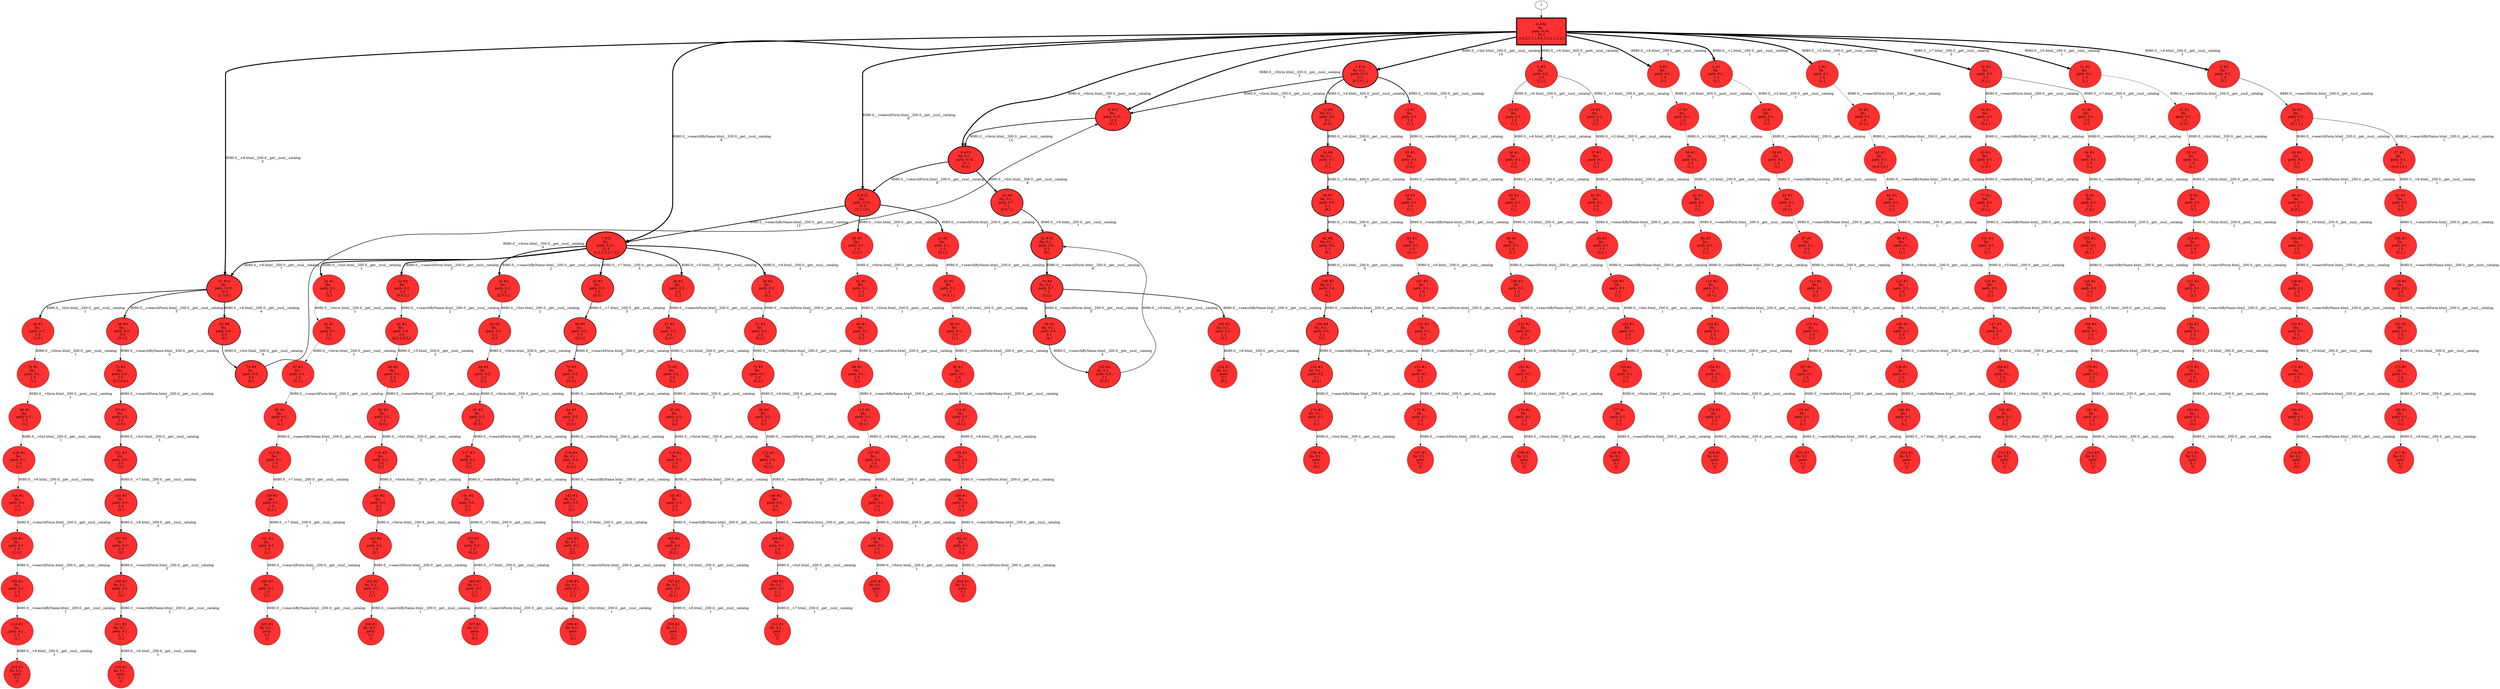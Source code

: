 // produced with flexfringe // 
digraph DFA {
	0 [label="root" shape=box];
		I -> 0;
	0 [ label="0 #50
fin: 
 path: 0:50 , 
50 0
[14,2,1,1,1,9,8,3,3,2,1,3,2,]" , style=filled, fillcolor="firebrick1", width=1.59571, height=1.59571, penwidth=3.93183];
		0 -> 1 [label="8080.0__>list.html__200.0__get__zuul__catalog
14 " , penwidth=3.93183 ];
		0 -> 2 [label="8080.0__>6.html__405.0__post__zuul__catalog
2 " , penwidth=3.93183 ];
		0 -> 3 [label="8080.0__>6.html__200.0__get__zuul__catalog
1 " , penwidth=3.93183 ];
		0 -> 4 [label="8080.0__>1.html__200.0__get__zuul__catalog
1 " , penwidth=3.93183 ];
		0 -> 5 [label="8080.0__>2.html__200.0__get__zuul__catalog
1 " , penwidth=3.93183 ];
		0 -> 6 [label="8080.0__>searchForm.html__200.0__get__zuul__catalog
9 " , penwidth=3.93183 ];
		0 -> 7 [label="8080.0__>searchByName.html__200.0__get__zuul__catalog
8 " , penwidth=3.93183 ];
		0 -> 8 [label="8080.0__>form.html__200.0__get__zuul__catalog
3 " , penwidth=3.93183 ];
		0 -> 9 [label="8080.0__>form.html__200.0__post__zuul__catalog
3 " , penwidth=3.93183 ];
		0 -> 10 [label="8080.0__>7.html__200.0__get__zuul__catalog
2 " , penwidth=3.93183 ];
		0 -> 11 [label="8080.0__>5.html__200.0__get__zuul__catalog
1 " , penwidth=3.93183 ];
		0 -> 27 [label="8080.0__>8.html__200.0__get__zuul__catalog
3 " , penwidth=3.93183 ];
		0 -> 12 [label="8080.0__>9.html__200.0__get__zuul__catalog
2 " , penwidth=3.93183 ];
	1 [ label="1 #14
fin: 0:1 , 
 path: 0:13 , 
13 1
[9,3,0,1,]" , style=filled, fillcolor="firebrick1", width=1.31051, height=1.31051, penwidth=2.70805];
		1 -> 13 [label="8080.0__>6.html__405.0__post__zuul__catalog
9 " , penwidth=2.70805 ];
		1 -> 8 [label="8080.0__>form.html__200.0__get__zuul__catalog
3 " , penwidth=2.70805 ];
		1 -> 14 [label="8080.0__>9.html__200.0__get__zuul__catalog
1 " , penwidth=2.70805 ];
	2 [ label="2 #2
fin: 
 path: 0:2 , 
2 0
[1,1,]" , style=filled, fillcolor="firebrick1", width=0.741276, height=0.741276, penwidth=1.09861];
		2 -> 15 [label="8080.0__>6.html__200.0__get__zuul__catalog
1 " , penwidth=1.09861 ];
		2 -> 16 [label="8080.0__>1.html__200.0__get__zuul__catalog
1 " , penwidth=1.09861 ];
	3 [ label="3 #1
fin: 
 path: 0:1 , 
1 0
[1,]" , style=filled, fillcolor="firebrick1", width=0.526589, height=0.526589, penwidth=0.693147];
		3 -> 17 [label="8080.0__>6.html__405.0__post__zuul__catalog
1 " , penwidth=0.693147 ];
	4 [ label="4 #1
fin: 
 path: 0:1 , 
1 0
[1,]" , style=filled, fillcolor="firebrick1", width=0.526589, height=0.526589, penwidth=0.693147];
		4 -> 18 [label="8080.0__>2.html__200.0__get__zuul__catalog
1 " , penwidth=0.693147 ];
	5 [ label="5 #1
fin: 
 path: 0:1 , 
1 0
[1,]" , style=filled, fillcolor="firebrick1", width=0.526589, height=0.526589, penwidth=0.693147];
		5 -> 19 [label="8080.0__>searchForm.html__200.0__get__zuul__catalog
1 " , penwidth=0.693147 ];
	6 [ label="6 #15
fin: 
 path: 0:15 , 
15 0
[1,1,13,]" , style=filled, fillcolor="firebrick1", width=1.32776, height=1.32776, penwidth=2.77259];
		6 -> 20 [label="8080.0__>list.html__200.0__get__zuul__catalog
1 " , penwidth=2.77259 ];
		6 -> 21 [label="8080.0__>searchForm.html__200.0__get__zuul__catalog
1 " , penwidth=2.77259 ];
		6 -> 7 [label="8080.0__>searchByName.html__200.0__get__zuul__catalog
13 " , penwidth=2.77259 ];
	7 [ label="7 #21
fin: 
 path: 0:21 , 
21 0
[1,2,2,5,2,7,2,]" , style=filled, fillcolor="firebrick1", width=1.4088, height=1.4088, penwidth=3.09104];
		7 -> 22 [label="8080.0__>list.html__200.0__get__zuul__catalog
1 " , penwidth=3.09104 ];
		7 -> 23 [label="8080.0__>searchForm.html__200.0__get__zuul__catalog
2 " , penwidth=3.09104 ];
		7 -> 24 [label="8080.0__>searchByName.html__200.0__get__zuul__catalog
2 " , penwidth=3.09104 ];
		7 -> 25 [label="8080.0__>7.html__200.0__get__zuul__catalog
5 " , penwidth=3.09104 ];
		7 -> 26 [label="8080.0__>5.html__200.0__get__zuul__catalog
2 " , penwidth=3.09104 ];
		7 -> 27 [label="8080.0__>8.html__200.0__get__zuul__catalog
7 " , penwidth=3.09104 ];
		7 -> 28 [label="8080.0__>9.html__200.0__get__zuul__catalog
2 " , penwidth=3.09104 ];
	8 [ label="8 #12
fin: 
 path: 0:12 , 
12 0
[12,]" , style=filled, fillcolor="firebrick1", width=1.27115, height=1.27115, penwidth=2.56495];
		8 -> 9 [label="8080.0__>form.html__200.0__post__zuul__catalog
12 " , penwidth=2.56495 ];
	9 [ label="9 #15
fin: 0:1 , 
 path: 0:14 , 
14 1
[8,6,]" , style=filled, fillcolor="firebrick1", width=1.32776, height=1.32776, penwidth=2.77259];
		9 -> 29 [label="8080.0__>list.html__200.0__get__zuul__catalog
8 " , penwidth=2.77259 ];
		9 -> 6 [label="8080.0__>searchForm.html__200.0__get__zuul__catalog
6 " , penwidth=2.77259 ];
	10 [ label="10 #2
fin: 
 path: 0:2 , 
2 0
[1,1,]" , style=filled, fillcolor="firebrick1", width=0.741276, height=0.741276, penwidth=1.09861];
		10 -> 30 [label="8080.0__>searchForm.html__200.0__get__zuul__catalog
1 " , penwidth=1.09861 ];
		10 -> 31 [label="8080.0__>7.html__200.0__get__zuul__catalog
1 " , penwidth=1.09861 ];
	11 [ label="11 #1
fin: 
 path: 0:1 , 
1 0
[1,]" , style=filled, fillcolor="firebrick1", width=0.526589, height=0.526589, penwidth=0.693147];
		11 -> 32 [label="8080.0__>searchForm.html__200.0__get__zuul__catalog
1 " , penwidth=0.693147 ];
	12 [ label="12 #2
fin: 
 path: 0:2 , 
2 0
[2,]" , style=filled, fillcolor="firebrick1", width=0.741276, height=0.741276, penwidth=1.09861];
		12 -> 33 [label="8080.0__>searchForm.html__200.0__get__zuul__catalog
2 " , penwidth=1.09861 ];
	13 [ label="13 #9
fin: 0:1 , 
 path: 0:8 , 
8 1
[8,0,]" , style=filled, fillcolor="firebrick1", width=1.19471, height=1.19471, penwidth=2.30259];
		13 -> 34 [label="8080.0__>6.html__200.0__get__zuul__catalog
8 " , penwidth=2.30259 ];
	14 [ label="14 #1
fin: 
 path: 0:1 , 
1 0
[1,]" , style=filled, fillcolor="firebrick1", width=0.526589, height=0.526589, penwidth=0.693147];
		14 -> 35 [label="8080.0__>searchForm.html__200.0__get__zuul__catalog
1 " , penwidth=0.693147 ];
	15 [ label="15 #1
fin: 
 path: 0:1 , 
1 0
[1,]" , style=filled, fillcolor="firebrick1", width=0.526589, height=0.526589, penwidth=0.693147];
		15 -> 36 [label="8080.0__>6.html__405.0__post__zuul__catalog
1 " , penwidth=0.693147 ];
	16 [ label="16 #1
fin: 
 path: 0:1 , 
1 0
[1,]" , style=filled, fillcolor="firebrick1", width=0.526589, height=0.526589, penwidth=0.693147];
		16 -> 37 [label="8080.0__>2.html__200.0__get__zuul__catalog
1 " , penwidth=0.693147 ];
	17 [ label="17 #1
fin: 
 path: 0:1 , 
1 0
[1,]" , style=filled, fillcolor="firebrick1", width=0.526589, height=0.526589, penwidth=0.693147];
		17 -> 38 [label="8080.0__>1.html__200.0__get__zuul__catalog
1 " , penwidth=0.693147 ];
	18 [ label="18 #1
fin: 
 path: 0:1 , 
1 0
[1,]" , style=filled, fillcolor="firebrick1", width=0.526589, height=0.526589, penwidth=0.693147];
		18 -> 39 [label="8080.0__>searchForm.html__200.0__get__zuul__catalog
1 " , penwidth=0.693147 ];
	19 [ label="19 #1
fin: 
 path: 0:1 , 
1 0
[0,1,]" , style=filled, fillcolor="firebrick1", width=0.526589, height=0.526589, penwidth=0.693147];
		19 -> 40 [label="8080.0__>searchByName.html__200.0__get__zuul__catalog
1 " , penwidth=0.693147 ];
	20 [ label="20 #1
fin: 
 path: 0:1 , 
1 0
[1,0,]" , style=filled, fillcolor="firebrick1", width=0.526589, height=0.526589, penwidth=0.693147];
		20 -> 41 [label="8080.0__>form.html__200.0__get__zuul__catalog
1 " , penwidth=0.693147 ];
	21 [ label="21 #1
fin: 
 path: 0:1 , 
1 0
[0,1,]" , style=filled, fillcolor="firebrick1", width=0.526589, height=0.526589, penwidth=0.693147];
		21 -> 42 [label="8080.0__>searchByName.html__200.0__get__zuul__catalog
1 " , penwidth=0.693147 ];
	22 [ label="22 #1
fin: 
 path: 0:1 , 
1 0
[1,]" , style=filled, fillcolor="firebrick1", width=0.526589, height=0.526589, penwidth=0.693147];
		22 -> 43 [label="8080.0__>form.html__200.0__get__zuul__catalog
1 " , penwidth=0.693147 ];
	23 [ label="23 #2
fin: 
 path: 0:2 , 
2 0
[0,0,2,]" , style=filled, fillcolor="firebrick1", width=0.741276, height=0.741276, penwidth=1.09861];
		23 -> 44 [label="8080.0__>searchByName.html__200.0__get__zuul__catalog
2 " , penwidth=1.09861 ];
	24 [ label="24 #2
fin: 
 path: 0:2 , 
2 0
[2,0,0,]" , style=filled, fillcolor="firebrick1", width=0.741276, height=0.741276, penwidth=1.09861];
		24 -> 45 [label="8080.0__>list.html__200.0__get__zuul__catalog
2 " , penwidth=1.09861 ];
	25 [ label="25 #5
fin: 
 path: 0:5 , 
5 0
[0,5,]" , style=filled, fillcolor="firebrick1", width=1.02667, height=1.02667, penwidth=1.79176];
		25 -> 46 [label="8080.0__>7.html__200.0__get__zuul__catalog
5 " , penwidth=1.79176 ];
	26 [ label="26 #2
fin: 
 path: 0:2 , 
2 0
[2,]" , style=filled, fillcolor="firebrick1", width=0.741276, height=0.741276, penwidth=1.09861];
		26 -> 47 [label="8080.0__>searchForm.html__200.0__get__zuul__catalog
2 " , penwidth=1.09861 ];
	27 [ label="27 #10
fin: 
 path: 0:10 , 
10 0
[1,3,6,]" , style=filled, fillcolor="firebrick1", width=1.22316, height=1.22316, penwidth=2.3979];
		27 -> 48 [label="8080.0__>list.html__200.0__get__zuul__catalog
1 " , penwidth=2.3979 ];
		27 -> 49 [label="8080.0__>searchForm.html__200.0__get__zuul__catalog
3 " , penwidth=2.3979 ];
		27 -> 50 [label="8080.0__>8.html__200.0__get__zuul__catalog
6 " , penwidth=2.3979 ];
	28 [ label="28 #2
fin: 
 path: 0:2 , 
2 0
[2,]" , style=filled, fillcolor="firebrick1", width=0.741276, height=0.741276, penwidth=1.09861];
		28 -> 51 [label="8080.0__>searchForm.html__200.0__get__zuul__catalog
2 " , penwidth=1.09861 ];
	29 [ label="29 #8
fin: 0:1 , 
 path: 0:7 , 
7 1
[0,0,7,]" , style=filled, fillcolor="firebrick1", width=1.16228, height=1.16228, penwidth=2.19722];
		29 -> 52 [label="8080.0__>9.html__200.0__get__zuul__catalog
7 " , penwidth=2.19722 ];
	30 [ label="30 #1
fin: 
 path: 0:1 , 
1 0
[0,1,]" , style=filled, fillcolor="firebrick1", width=0.526589, height=0.526589, penwidth=0.693147];
		30 -> 53 [label="8080.0__>searchByName.html__200.0__get__zuul__catalog
1 " , penwidth=0.693147 ];
	31 [ label="31 #1
fin: 
 path: 0:1 , 
1 0
[1,]" , style=filled, fillcolor="firebrick1", width=0.526589, height=0.526589, penwidth=0.693147];
		31 -> 54 [label="8080.0__>searchForm.html__200.0__get__zuul__catalog
1 " , penwidth=0.693147 ];
	32 [ label="32 #1
fin: 
 path: 0:1 , 
1 0
[1,0,]" , style=filled, fillcolor="firebrick1", width=0.526589, height=0.526589, penwidth=0.693147];
		32 -> 55 [label="8080.0__>list.html__200.0__get__zuul__catalog
1 " , penwidth=0.693147 ];
	48 [ label="48 #1
fin: 
 path: 0:1 , 
1 0
[1,0,]" , style=filled, fillcolor="firebrick1", width=0.526589, height=0.526589, penwidth=0.693147];
		48 -> 72 [label="8080.0__>form.html__200.0__get__zuul__catalog
1 " , penwidth=0.693147 ];
	33 [ label="33 #2
fin: 
 path: 0:2 , 
2 0
[0,1,1,]" , style=filled, fillcolor="firebrick1", width=0.741276, height=0.741276, penwidth=1.09861];
		33 -> 56 [label="8080.0__>searchForm.html__200.0__get__zuul__catalog
1 " , penwidth=1.09861 ];
		33 -> 57 [label="8080.0__>searchByName.html__200.0__get__zuul__catalog
1 " , penwidth=1.09861 ];
	34 [ label="34 #8
fin: 0:1 , 
 path: 0:7 , 
7 1
[7,]" , style=filled, fillcolor="firebrick1", width=1.16228, height=1.16228, penwidth=2.19722];
		34 -> 58 [label="8080.0__>6.html__405.0__post__zuul__catalog
7 " , penwidth=2.19722 ];
	35 [ label="35 #1
fin: 
 path: 0:1 , 
1 0
[1,0,]" , style=filled, fillcolor="firebrick1", width=0.526589, height=0.526589, penwidth=0.693147];
		35 -> 59 [label="8080.0__>searchForm.html__200.0__get__zuul__catalog
1 " , penwidth=0.693147 ];
	36 [ label="36 #1
fin: 
 path: 0:1 , 
1 0
[1,]" , style=filled, fillcolor="firebrick1", width=0.526589, height=0.526589, penwidth=0.693147];
		36 -> 60 [label="8080.0__>1.html__200.0__get__zuul__catalog
1 " , penwidth=0.693147 ];
	37 [ label="37 #1
fin: 
 path: 0:1 , 
1 0
[1,]" , style=filled, fillcolor="firebrick1", width=0.526589, height=0.526589, penwidth=0.693147];
		37 -> 61 [label="8080.0__>searchForm.html__200.0__get__zuul__catalog
1 " , penwidth=0.693147 ];
	38 [ label="38 #1
fin: 
 path: 0:1 , 
1 0
[1,]" , style=filled, fillcolor="firebrick1", width=0.526589, height=0.526589, penwidth=0.693147];
		38 -> 62 [label="8080.0__>2.html__200.0__get__zuul__catalog
1 " , penwidth=0.693147 ];
	39 [ label="39 #1
fin: 
 path: 0:1 , 
1 0
[1,]" , style=filled, fillcolor="firebrick1", width=0.526589, height=0.526589, penwidth=0.693147];
		39 -> 63 [label="8080.0__>searchByName.html__200.0__get__zuul__catalog
1 " , penwidth=0.693147 ];
	40 [ label="40 #1
fin: 
 path: 0:1 , 
1 0
[0,0,1,0,]" , style=filled, fillcolor="firebrick1", width=0.526589, height=0.526589, penwidth=0.693147];
		40 -> 64 [label="8080.0__>searchByName.html__200.0__get__zuul__catalog
1 " , penwidth=0.693147 ];
	41 [ label="41 #1
fin: 
 path: 0:1 , 
1 0
[1,]" , style=filled, fillcolor="firebrick1", width=0.526589, height=0.526589, penwidth=0.693147];
		41 -> 65 [label="8080.0__>form.html__200.0__post__zuul__catalog
1 " , penwidth=0.693147 ];
	42 [ label="42 #1
fin: 
 path: 0:1 , 
1 0
[0,0,1,]" , style=filled, fillcolor="firebrick1", width=0.526589, height=0.526589, penwidth=0.693147];
		42 -> 66 [label="8080.0__>9.html__200.0__get__zuul__catalog
1 " , penwidth=0.693147 ];
	43 [ label="43 #1
fin: 
 path: 0:1 , 
1 0
[1,]" , style=filled, fillcolor="firebrick1", width=0.526589, height=0.526589, penwidth=0.693147];
		43 -> 67 [label="8080.0__>form.html__200.0__post__zuul__catalog
1 " , penwidth=0.693147 ];
	44 [ label="44 #2
fin: 
 path: 0:2 , 
2 0
[0,0,2,0,0,]" , style=filled, fillcolor="firebrick1", width=0.741276, height=0.741276, penwidth=1.09861];
		44 -> 68 [label="8080.0__>5.html__200.0__get__zuul__catalog
2 " , penwidth=1.09861 ];
	45 [ label="45 #2
fin: 
 path: 0:2 , 
2 0
[2,]" , style=filled, fillcolor="firebrick1", width=0.741276, height=0.741276, penwidth=1.09861];
		45 -> 69 [label="8080.0__>form.html__200.0__get__zuul__catalog
2 " , penwidth=1.09861 ];
	46 [ label="46 #5
fin: 
 path: 0:5 , 
5 0
[5,0,]" , style=filled, fillcolor="firebrick1", width=1.02667, height=1.02667, penwidth=1.79176];
		46 -> 70 [label="8080.0__>searchForm.html__200.0__get__zuul__catalog
5 " , penwidth=1.79176 ];
	47 [ label="47 #2
fin: 
 path: 0:2 , 
2 0
[2,0,]" , style=filled, fillcolor="firebrick1", width=0.741276, height=0.741276, penwidth=1.09861];
		47 -> 71 [label="8080.0__>list.html__200.0__get__zuul__catalog
2 " , penwidth=1.09861 ];
	49 [ label="49 #3
fin: 
 path: 0:3 , 
3 0
[0,3,]" , style=filled, fillcolor="firebrick1", width=0.869742, height=0.869742, penwidth=1.38629];
		49 -> 73 [label="8080.0__>searchByName.html__200.0__get__zuul__catalog
3 " , penwidth=1.38629 ];
	50 [ label="50 #6
fin: 
 path: 0:6 , 
6 0
[6,]" , style=filled, fillcolor="firebrick1", width=1.08042, height=1.08042, penwidth=1.94591];
		50 -> 74 [label="8080.0__>list.html__200.0__get__zuul__catalog
6 " , penwidth=1.94591 ];
	51 [ label="51 #2
fin: 
 path: 0:2 , 
2 0
[0,2,]" , style=filled, fillcolor="firebrick1", width=0.741276, height=0.741276, penwidth=1.09861];
		51 -> 75 [label="8080.0__>searchByName.html__200.0__get__zuul__catalog
2 " , penwidth=1.09861 ];
	52 [ label="52 #10
fin: 0:1 , 
 path: 0:9 , 
9 1
[9,]" , style=filled, fillcolor="firebrick1", width=1.22316, height=1.22316, penwidth=2.3979];
		52 -> 76 [label="8080.0__>searchForm.html__200.0__get__zuul__catalog
9 " , penwidth=2.3979 ];
	53 [ label="53 #1
fin: 
 path: 0:1 , 
1 0
[1,0,]" , style=filled, fillcolor="firebrick1", width=0.526589, height=0.526589, penwidth=0.693147];
		53 -> 77 [label="8080.0__>searchForm.html__200.0__get__zuul__catalog
1 " , penwidth=0.693147 ];
	54 [ label="54 #1
fin: 
 path: 0:1 , 
1 0
[1,]" , style=filled, fillcolor="firebrick1", width=0.526589, height=0.526589, penwidth=0.693147];
		54 -> 78 [label="8080.0__>searchByName.html__200.0__get__zuul__catalog
1 " , penwidth=0.693147 ];
	55 [ label="55 #1
fin: 
 path: 0:1 , 
1 0
[1,]" , style=filled, fillcolor="firebrick1", width=0.526589, height=0.526589, penwidth=0.693147];
		55 -> 79 [label="8080.0__>form.html__200.0__get__zuul__catalog
1 " , penwidth=0.693147 ];
	72 [ label="72 #1
fin: 
 path: 0:1 , 
1 0
[1,]" , style=filled, fillcolor="firebrick1", width=0.526589, height=0.526589, penwidth=0.693147];
		72 -> 96 [label="8080.0__>form.html__200.0__post__zuul__catalog
1 " , penwidth=0.693147 ];
	56 [ label="56 #1
fin: 
 path: 0:1 , 
1 0
[1,]" , style=filled, fillcolor="firebrick1", width=0.526589, height=0.526589, penwidth=0.693147];
		56 -> 80 [label="8080.0__>searchByName.html__200.0__get__zuul__catalog
1 " , penwidth=0.693147 ];
	57 [ label="57 #1
fin: 
 path: 0:1 , 
1 0
[0,0,1,0,]" , style=filled, fillcolor="firebrick1", width=0.526589, height=0.526589, penwidth=0.693147];
		57 -> 81 [label="8080.0__>8.html__200.0__get__zuul__catalog
1 " , penwidth=0.693147 ];
	58 [ label="58 #7
fin: 0:1 , 
 path: 0:6 , 
6 1
[6,]" , style=filled, fillcolor="firebrick1", width=1.12475, height=1.12475, penwidth=2.07944];
		58 -> 82 [label="8080.0__>1.html__200.0__get__zuul__catalog
6 " , penwidth=2.07944 ];
	59 [ label="59 #1
fin: 
 path: 0:1 , 
1 0
[1,]" , style=filled, fillcolor="firebrick1", width=0.526589, height=0.526589, penwidth=0.693147];
		59 -> 83 [label="8080.0__>searchByName.html__200.0__get__zuul__catalog
1 " , penwidth=0.693147 ];
	60 [ label="60 #1
fin: 
 path: 0:1 , 
1 0
[1,]" , style=filled, fillcolor="firebrick1", width=0.526589, height=0.526589, penwidth=0.693147];
		60 -> 84 [label="8080.0__>2.html__200.0__get__zuul__catalog
1 " , penwidth=0.693147 ];
	61 [ label="61 #1
fin: 
 path: 0:1 , 
1 0
[1,]" , style=filled, fillcolor="firebrick1", width=0.526589, height=0.526589, penwidth=0.693147];
		61 -> 85 [label="8080.0__>searchByName.html__200.0__get__zuul__catalog
1 " , penwidth=0.693147 ];
	62 [ label="62 #1
fin: 
 path: 0:1 , 
1 0
[1,]" , style=filled, fillcolor="firebrick1", width=0.526589, height=0.526589, penwidth=0.693147];
		62 -> 86 [label="8080.0__>searchForm.html__200.0__get__zuul__catalog
1 " , penwidth=0.693147 ];
	63 [ label="63 #1
fin: 
 path: 0:1 , 
1 0
[0,1,]" , style=filled, fillcolor="firebrick1", width=0.526589, height=0.526589, penwidth=0.693147];
		63 -> 87 [label="8080.0__>searchByName.html__200.0__get__zuul__catalog
1 " , penwidth=0.693147 ];
	64 [ label="64 #1
fin: 
 path: 0:1 , 
1 0
[1,]" , style=filled, fillcolor="firebrick1", width=0.526589, height=0.526589, penwidth=0.693147];
		64 -> 88 [label="8080.0__>list.html__200.0__get__zuul__catalog
1 " , penwidth=0.693147 ];
	65 [ label="65 #1
fin: 
 path: 0:1 , 
1 0
[1,]" , style=filled, fillcolor="firebrick1", width=0.526589, height=0.526589, penwidth=0.693147];
		65 -> 89 [label="8080.0__>searchForm.html__200.0__get__zuul__catalog
1 " , penwidth=0.693147 ];
	66 [ label="66 #1
fin: 
 path: 0:1 , 
1 0
[1,]" , style=filled, fillcolor="firebrick1", width=0.526589, height=0.526589, penwidth=0.693147];
		66 -> 90 [label="8080.0__>searchForm.html__200.0__get__zuul__catalog
1 " , penwidth=0.693147 ];
	67 [ label="67 #1
fin: 
 path: 0:1 , 
1 0
[0,1,]" , style=filled, fillcolor="firebrick1", width=0.526589, height=0.526589, penwidth=0.693147];
		67 -> 91 [label="8080.0__>searchForm.html__200.0__get__zuul__catalog
1 " , penwidth=0.693147 ];
	68 [ label="68 #2
fin: 
 path: 0:2 , 
2 0
[2,]" , style=filled, fillcolor="firebrick1", width=0.741276, height=0.741276, penwidth=1.09861];
		68 -> 92 [label="8080.0__>searchForm.html__200.0__get__zuul__catalog
2 " , penwidth=1.09861 ];
	69 [ label="69 #2
fin: 
 path: 0:2 , 
2 0
[2,]" , style=filled, fillcolor="firebrick1", width=0.741276, height=0.741276, penwidth=1.09861];
		69 -> 93 [label="8080.0__>form.html__200.0__post__zuul__catalog
2 " , penwidth=1.09861 ];
	70 [ label="70 #5
fin: 
 path: 0:5 , 
5 0
[0,5,]" , style=filled, fillcolor="firebrick1", width=1.02667, height=1.02667, penwidth=1.79176];
		70 -> 94 [label="8080.0__>searchByName.html__200.0__get__zuul__catalog
5 " , penwidth=1.79176 ];
	71 [ label="71 #2
fin: 
 path: 0:2 , 
2 0
[2,]" , style=filled, fillcolor="firebrick1", width=0.741276, height=0.741276, penwidth=1.09861];
		71 -> 95 [label="8080.0__>form.html__200.0__get__zuul__catalog
2 " , penwidth=1.09861 ];
	73 [ label="73 #3
fin: 
 path: 0:3 , 
3 0
[0,3,0,0,]" , style=filled, fillcolor="firebrick1", width=0.869742, height=0.869742, penwidth=1.38629];
		73 -> 97 [label="8080.0__>searchForm.html__200.0__get__zuul__catalog
3 " , penwidth=1.38629 ];
	74 [ label="74 #6
fin: 
 path: 0:6 , 
6 0
[6,]" , style=filled, fillcolor="firebrick1", width=1.08042, height=1.08042, penwidth=1.94591];
		74 -> 8 [label="8080.0__>form.html__200.0__get__zuul__catalog
6 " , penwidth=1.94591 ];
	75 [ label="75 #2
fin: 
 path: 0:2 , 
2 0
[0,2,]" , style=filled, fillcolor="firebrick1", width=0.741276, height=0.741276, penwidth=1.09861];
		75 -> 98 [label="8080.0__>8.html__200.0__get__zuul__catalog
2 " , penwidth=1.09861 ];
	76 [ label="76 #9
fin: 0:2 , 
 path: 0:7 , 
7 2
[5,2,]" , style=filled, fillcolor="firebrick1", width=1.19471, height=1.19471, penwidth=2.30259];
		76 -> 99 [label="8080.0__>searchForm.html__200.0__get__zuul__catalog
5 " , penwidth=2.30259 ];
		76 -> 100 [label="8080.0__>searchByName.html__200.0__get__zuul__catalog
2 " , penwidth=2.30259 ];
	77 [ label="77 #1
fin: 
 path: 0:1 , 
1 0
[0,1,]" , style=filled, fillcolor="firebrick1", width=0.526589, height=0.526589, penwidth=0.693147];
		77 -> 101 [label="8080.0__>searchByName.html__200.0__get__zuul__catalog
1 " , penwidth=0.693147 ];
	78 [ label="78 #1
fin: 
 path: 0:1 , 
1 0
[1,0,]" , style=filled, fillcolor="firebrick1", width=0.526589, height=0.526589, penwidth=0.693147];
		78 -> 102 [label="8080.0__>searchForm.html__200.0__get__zuul__catalog
1 " , penwidth=0.693147 ];
	79 [ label="79 #1
fin: 
 path: 0:1 , 
1 0
[1,]" , style=filled, fillcolor="firebrick1", width=0.526589, height=0.526589, penwidth=0.693147];
		79 -> 103 [label="8080.0__>form.html__200.0__post__zuul__catalog
1 " , penwidth=0.693147 ];
	96 [ label="96 #1
fin: 
 path: 0:1 , 
1 0
[1,]" , style=filled, fillcolor="firebrick1", width=0.526589, height=0.526589, penwidth=0.693147];
		96 -> 120 [label="8080.0__>list.html__200.0__get__zuul__catalog
1 " , penwidth=0.693147 ];
	80 [ label="80 #1
fin: 
 path: 0:1 , 
1 0
[0,0,1,]" , style=filled, fillcolor="firebrick1", width=0.526589, height=0.526589, penwidth=0.693147];
		80 -> 104 [label="8080.0__>9.html__200.0__get__zuul__catalog
1 " , penwidth=0.693147 ];
	81 [ label="81 #1
fin: 
 path: 0:1 , 
1 0
[1,]" , style=filled, fillcolor="firebrick1", width=0.526589, height=0.526589, penwidth=0.693147];
		81 -> 105 [label="8080.0__>searchForm.html__200.0__get__zuul__catalog
1 " , penwidth=0.693147 ];
	82 [ label="82 #6
fin: 0:1 , 
 path: 0:5 , 
5 1
[5,]" , style=filled, fillcolor="firebrick1", width=1.08042, height=1.08042, penwidth=1.94591];
		82 -> 106 [label="8080.0__>2.html__200.0__get__zuul__catalog
5 " , penwidth=1.94591 ];
	83 [ label="83 #1
fin: 
 path: 0:1 , 
1 0
[0,1,]" , style=filled, fillcolor="firebrick1", width=0.526589, height=0.526589, penwidth=0.693147];
		83 -> 107 [label="8080.0__>9.html__200.0__get__zuul__catalog
1 " , penwidth=0.693147 ];
	84 [ label="84 #1
fin: 
 path: 0:1 , 
1 0
[1,]" , style=filled, fillcolor="firebrick1", width=0.526589, height=0.526589, penwidth=0.693147];
		84 -> 108 [label="8080.0__>searchForm.html__200.0__get__zuul__catalog
1 " , penwidth=0.693147 ];
	85 [ label="85 #1
fin: 
 path: 0:1 , 
1 0
[0,1,]" , style=filled, fillcolor="firebrick1", width=0.526589, height=0.526589, penwidth=0.693147];
		85 -> 109 [label="8080.0__>searchByName.html__200.0__get__zuul__catalog
1 " , penwidth=0.693147 ];
	86 [ label="86 #1
fin: 
 path: 0:1 , 
1 0
[1,]" , style=filled, fillcolor="firebrick1", width=0.526589, height=0.526589, penwidth=0.693147];
		86 -> 110 [label="8080.0__>searchByName.html__200.0__get__zuul__catalog
1 " , penwidth=0.693147 ];
	87 [ label="87 #1
fin: 
 path: 0:1 , 
1 0
[1,]" , style=filled, fillcolor="firebrick1", width=0.526589, height=0.526589, penwidth=0.693147];
		87 -> 111 [label="8080.0__>list.html__200.0__get__zuul__catalog
1 " , penwidth=0.693147 ];
	88 [ label="88 #1
fin: 
 path: 0:1 , 
1 0
[1,]" , style=filled, fillcolor="firebrick1", width=0.526589, height=0.526589, penwidth=0.693147];
		88 -> 112 [label="8080.0__>form.html__200.0__get__zuul__catalog
1 " , penwidth=0.693147 ];
	89 [ label="89 #1
fin: 
 path: 0:1 , 
1 0
[1,]" , style=filled, fillcolor="firebrick1", width=0.526589, height=0.526589, penwidth=0.693147];
		89 -> 113 [label="8080.0__>searchByName.html__200.0__get__zuul__catalog
1 " , penwidth=0.693147 ];
	90 [ label="90 #1
fin: 
 path: 0:1 , 
1 0
[1,]" , style=filled, fillcolor="firebrick1", width=0.526589, height=0.526589, penwidth=0.693147];
		90 -> 114 [label="8080.0__>searchByName.html__200.0__get__zuul__catalog
1 " , penwidth=0.693147 ];
	91 [ label="91 #1
fin: 
 path: 0:1 , 
1 0
[1,]" , style=filled, fillcolor="firebrick1", width=0.526589, height=0.526589, penwidth=0.693147];
		91 -> 115 [label="8080.0__>searchByName.html__200.0__get__zuul__catalog
1 " , penwidth=0.693147 ];
	92 [ label="92 #2
fin: 
 path: 0:2 , 
2 0
[2,0,]" , style=filled, fillcolor="firebrick1", width=0.741276, height=0.741276, penwidth=1.09861];
		92 -> 116 [label="8080.0__>list.html__200.0__get__zuul__catalog
2 " , penwidth=1.09861 ];
	93 [ label="93 #2
fin: 
 path: 0:2 , 
2 0
[0,2,]" , style=filled, fillcolor="firebrick1", width=0.741276, height=0.741276, penwidth=1.09861];
		93 -> 117 [label="8080.0__>searchForm.html__200.0__get__zuul__catalog
2 " , penwidth=1.09861 ];
	94 [ label="94 #5
fin: 
 path: 0:5 , 
5 0
[5,0,]" , style=filled, fillcolor="firebrick1", width=1.02667, height=1.02667, penwidth=1.79176];
		94 -> 118 [label="8080.0__>searchForm.html__200.0__get__zuul__catalog
5 " , penwidth=1.79176 ];
	95 [ label="95 #2
fin: 
 path: 0:2 , 
2 0
[2,]" , style=filled, fillcolor="firebrick1", width=0.741276, height=0.741276, penwidth=1.09861];
		95 -> 119 [label="8080.0__>form.html__200.0__post__zuul__catalog
2 " , penwidth=1.09861 ];
	97 [ label="97 #3
fin: 
 path: 0:3 , 
3 0
[3,0,]" , style=filled, fillcolor="firebrick1", width=0.869742, height=0.869742, penwidth=1.38629];
		97 -> 121 [label="8080.0__>list.html__200.0__get__zuul__catalog
3 " , penwidth=1.38629 ];
	98 [ label="98 #2
fin: 
 path: 0:2 , 
2 0
[2,]" , style=filled, fillcolor="firebrick1", width=0.741276, height=0.741276, penwidth=1.09861];
		98 -> 122 [label="8080.0__>searchForm.html__200.0__get__zuul__catalog
2 " , penwidth=1.09861 ];
	99 [ label="99 #5
fin: 0:1 , 
 path: 0:4 , 
4 1
[4,]" , style=filled, fillcolor="firebrick1", width=1.02667, height=1.02667, penwidth=1.79176];
		99 -> 123 [label="8080.0__>searchByName.html__200.0__get__zuul__catalog
4 " , penwidth=1.79176 ];
	101 [ label="101 #1
fin: 
 path: 0:1 , 
1 0
[1,]" , style=filled, fillcolor="firebrick1", width=0.526589, height=0.526589, penwidth=0.693147];
		101 -> 125 [label="8080.0__>5.html__200.0__get__zuul__catalog
1 " , penwidth=0.693147 ];
	102 [ label="102 #1
fin: 
 path: 0:1 , 
1 0
[0,1,]" , style=filled, fillcolor="firebrick1", width=0.526589, height=0.526589, penwidth=0.693147];
		102 -> 126 [label="8080.0__>searchByName.html__200.0__get__zuul__catalog
1 " , penwidth=0.693147 ];
	103 [ label="103 #1
fin: 
 path: 0:1 , 
1 0
[1,]" , style=filled, fillcolor="firebrick1", width=0.526589, height=0.526589, penwidth=0.693147];
		103 -> 127 [label="8080.0__>searchForm.html__200.0__get__zuul__catalog
1 " , penwidth=0.693147 ];
	120 [ label="120 #1
fin: 
 path: 0:1 , 
1 0
[1,]" , style=filled, fillcolor="firebrick1", width=0.526589, height=0.526589, penwidth=0.693147];
		120 -> 144 [label="8080.0__>9.html__200.0__get__zuul__catalog
1 " , penwidth=0.693147 ];
	104 [ label="104 #1
fin: 
 path: 0:1 , 
1 0
[1,]" , style=filled, fillcolor="firebrick1", width=0.526589, height=0.526589, penwidth=0.693147];
		104 -> 128 [label="8080.0__>searchForm.html__200.0__get__zuul__catalog
1 " , penwidth=0.693147 ];
	105 [ label="105 #1
fin: 
 path: 0:1 , 
1 0
[0,1,]" , style=filled, fillcolor="firebrick1", width=0.526589, height=0.526589, penwidth=0.693147];
		105 -> 129 [label="8080.0__>searchByName.html__200.0__get__zuul__catalog
1 " , penwidth=0.693147 ];
	106 [ label="106 #5
fin: 0:1 , 
 path: 0:4 , 
4 1
[4,]" , style=filled, fillcolor="firebrick1", width=1.02667, height=1.02667, penwidth=1.79176];
		106 -> 130 [label="8080.0__>searchForm.html__200.0__get__zuul__catalog
4 " , penwidth=1.79176 ];
	107 [ label="107 #1
fin: 
 path: 0:1 , 
1 0
[1,]" , style=filled, fillcolor="firebrick1", width=0.526589, height=0.526589, penwidth=0.693147];
		107 -> 131 [label="8080.0__>searchForm.html__200.0__get__zuul__catalog
1 " , penwidth=0.693147 ];
	108 [ label="108 #1
fin: 
 path: 0:1 , 
1 0
[1,]" , style=filled, fillcolor="firebrick1", width=0.526589, height=0.526589, penwidth=0.693147];
		108 -> 132 [label="8080.0__>searchByName.html__200.0__get__zuul__catalog
1 " , penwidth=0.693147 ];
	109 [ label="109 #1
fin: 
 path: 0:1 , 
1 0
[1,]" , style=filled, fillcolor="firebrick1", width=0.526589, height=0.526589, penwidth=0.693147];
		109 -> 133 [label="8080.0__>list.html__200.0__get__zuul__catalog
1 " , penwidth=0.693147 ];
	110 [ label="110 #1
fin: 
 path: 0:1 , 
1 0
[0,1,]" , style=filled, fillcolor="firebrick1", width=0.526589, height=0.526589, penwidth=0.693147];
		110 -> 134 [label="8080.0__>searchByName.html__200.0__get__zuul__catalog
1 " , penwidth=0.693147 ];
	111 [ label="111 #1
fin: 
 path: 0:1 , 
1 0
[1,]" , style=filled, fillcolor="firebrick1", width=0.526589, height=0.526589, penwidth=0.693147];
		111 -> 135 [label="8080.0__>form.html__200.0__get__zuul__catalog
1 " , penwidth=0.693147 ];
	112 [ label="112 #1
fin: 
 path: 0:1 , 
1 0
[1,]" , style=filled, fillcolor="firebrick1", width=0.526589, height=0.526589, penwidth=0.693147];
		112 -> 136 [label="8080.0__>form.html__200.0__post__zuul__catalog
1 " , penwidth=0.693147 ];
	113 [ label="113 #1
fin: 
 path: 0:1 , 
1 0
[0,1,]" , style=filled, fillcolor="firebrick1", width=0.526589, height=0.526589, penwidth=0.693147];
		113 -> 137 [label="8080.0__>8.html__200.0__get__zuul__catalog
1 " , penwidth=0.693147 ];
	114 [ label="114 #1
fin: 
 path: 0:1 , 
1 0
[0,1,]" , style=filled, fillcolor="firebrick1", width=0.526589, height=0.526589, penwidth=0.693147];
		114 -> 138 [label="8080.0__>8.html__200.0__get__zuul__catalog
1 " , penwidth=0.693147 ];
	115 [ label="115 #1
fin: 
 path: 0:1 , 
1 0
[1,]" , style=filled, fillcolor="firebrick1", width=0.526589, height=0.526589, penwidth=0.693147];
		115 -> 139 [label="8080.0__>7.html__200.0__get__zuul__catalog
1 " , penwidth=0.693147 ];
	116 [ label="116 #2
fin: 
 path: 0:2 , 
2 0
[2,]" , style=filled, fillcolor="firebrick1", width=0.741276, height=0.741276, penwidth=1.09861];
		116 -> 140 [label="8080.0__>form.html__200.0__get__zuul__catalog
2 " , penwidth=1.09861 ];
	117 [ label="117 #2
fin: 
 path: 0:2 , 
2 0
[2,]" , style=filled, fillcolor="firebrick1", width=0.741276, height=0.741276, penwidth=1.09861];
		117 -> 141 [label="8080.0__>searchByName.html__200.0__get__zuul__catalog
2 " , penwidth=1.09861 ];
	118 [ label="118 #5
fin: 0:1 , 
 path: 0:4 , 
4 1
[0,4,]" , style=filled, fillcolor="firebrick1", width=1.02667, height=1.02667, penwidth=1.79176];
		118 -> 142 [label="8080.0__>searchByName.html__200.0__get__zuul__catalog
4 " , penwidth=1.79176 ];
	119 [ label="119 #2
fin: 
 path: 0:2 , 
2 0
[2,]" , style=filled, fillcolor="firebrick1", width=0.741276, height=0.741276, penwidth=1.09861];
		119 -> 143 [label="8080.0__>searchForm.html__200.0__get__zuul__catalog
2 " , penwidth=1.09861 ];
	121 [ label="121 #3
fin: 
 path: 0:3 , 
3 0
[3,]" , style=filled, fillcolor="firebrick1", width=0.869742, height=0.869742, penwidth=1.38629];
		121 -> 145 [label="8080.0__>7.html__200.0__get__zuul__catalog
3 " , penwidth=1.38629 ];
	122 [ label="122 #2
fin: 
 path: 0:2 , 
2 0
[0,2,]" , style=filled, fillcolor="firebrick1", width=0.741276, height=0.741276, penwidth=1.09861];
		122 -> 146 [label="8080.0__>searchByName.html__200.0__get__zuul__catalog
2 " , penwidth=1.09861 ];
	123 [ label="123 #4
fin: 0:1 , 
 path: 0:3 , 
3 1
[0,3,]" , style=filled, fillcolor="firebrick1", width=0.959135, height=0.959135, penwidth=1.60944];
		123 -> 52 [label="8080.0__>9.html__200.0__get__zuul__catalog
3 " , penwidth=1.60944 ];
	125 [ label="125 #1
fin: 
 path: 0:1 , 
1 0
[1,]" , style=filled, fillcolor="firebrick1", width=0.526589, height=0.526589, penwidth=0.693147];
		125 -> 147 [label="8080.0__>searchForm.html__200.0__get__zuul__catalog
1 " , penwidth=0.693147 ];
	126 [ label="126 #1
fin: 
 path: 0:1 , 
1 0
[1,]" , style=filled, fillcolor="firebrick1", width=0.526589, height=0.526589, penwidth=0.693147];
		126 -> 148 [label="8080.0__>5.html__200.0__get__zuul__catalog
1 " , penwidth=0.693147 ];
	127 [ label="127 #1
fin: 
 path: 0:1 , 
1 0
[1,]" , style=filled, fillcolor="firebrick1", width=0.526589, height=0.526589, penwidth=0.693147];
		127 -> 149 [label="8080.0__>searchByName.html__200.0__get__zuul__catalog
1 " , penwidth=0.693147 ];
	144 [ label="144 #1
fin: 
 path: 0:1 , 
1 0
[1,]" , style=filled, fillcolor="firebrick1", width=0.526589, height=0.526589, penwidth=0.693147];
		144 -> 166 [label="8080.0__>searchForm.html__200.0__get__zuul__catalog
1 " , penwidth=0.693147 ];
	128 [ label="128 #1
fin: 
 path: 0:1 , 
1 0
[1,]" , style=filled, fillcolor="firebrick1", width=0.526589, height=0.526589, penwidth=0.693147];
		128 -> 150 [label="8080.0__>searchByName.html__200.0__get__zuul__catalog
1 " , penwidth=0.693147 ];
	129 [ label="129 #1
fin: 
 path: 0:1 , 
1 0
[1,]" , style=filled, fillcolor="firebrick1", width=0.526589, height=0.526589, penwidth=0.693147];
		129 -> 151 [label="8080.0__>searchForm.html__200.0__get__zuul__catalog
1 " , penwidth=0.693147 ];
	130 [ label="130 #4
fin: 0:1 , 
 path: 0:3 , 
3 1
[3,]" , style=filled, fillcolor="firebrick1", width=0.959135, height=0.959135, penwidth=1.60944];
		130 -> 152 [label="8080.0__>searchByName.html__200.0__get__zuul__catalog
3 " , penwidth=1.60944 ];
	131 [ label="131 #1
fin: 
 path: 0:1 , 
1 0
[1,]" , style=filled, fillcolor="firebrick1", width=0.526589, height=0.526589, penwidth=0.693147];
		131 -> 153 [label="8080.0__>searchByName.html__200.0__get__zuul__catalog
1 " , penwidth=0.693147 ];
	132 [ label="132 #1
fin: 
 path: 0:1 , 
1 0
[0,1,]" , style=filled, fillcolor="firebrick1", width=0.526589, height=0.526589, penwidth=0.693147];
		132 -> 154 [label="8080.0__>searchByName.html__200.0__get__zuul__catalog
1 " , penwidth=0.693147 ];
	133 [ label="133 #1
fin: 
 path: 0:1 , 
1 0
[1,]" , style=filled, fillcolor="firebrick1", width=0.526589, height=0.526589, penwidth=0.693147];
		133 -> 155 [label="8080.0__>form.html__200.0__get__zuul__catalog
1 " , penwidth=0.693147 ];
	134 [ label="134 #1
fin: 
 path: 0:1 , 
1 0
[1,]" , style=filled, fillcolor="firebrick1", width=0.526589, height=0.526589, penwidth=0.693147];
		134 -> 156 [label="8080.0__>list.html__200.0__get__zuul__catalog
1 " , penwidth=0.693147 ];
	135 [ label="135 #1
fin: 
 path: 0:1 , 
1 0
[1,]" , style=filled, fillcolor="firebrick1", width=0.526589, height=0.526589, penwidth=0.693147];
		135 -> 157 [label="8080.0__>form.html__200.0__post__zuul__catalog
1 " , penwidth=0.693147 ];
	136 [ label="136 #1
fin: 
 path: 0:1 , 
1 0
[1,]" , style=filled, fillcolor="firebrick1", width=0.526589, height=0.526589, penwidth=0.693147];
		136 -> 158 [label="8080.0__>searchForm.html__200.0__get__zuul__catalog
1 " , penwidth=0.693147 ];
	137 [ label="137 #1
fin: 
 path: 0:1 , 
1 0
[0,1,]" , style=filled, fillcolor="firebrick1", width=0.526589, height=0.526589, penwidth=0.693147];
		137 -> 159 [label="8080.0__>8.html__200.0__get__zuul__catalog
1 " , penwidth=0.693147 ];
	138 [ label="138 #1
fin: 
 path: 0:1 , 
1 0
[1,]" , style=filled, fillcolor="firebrick1", width=0.526589, height=0.526589, penwidth=0.693147];
		138 -> 160 [label="8080.0__>searchForm.html__200.0__get__zuul__catalog
1 " , penwidth=0.693147 ];
	139 [ label="139 #1
fin: 
 path: 0:1 , 
1 0
[0,1,]" , style=filled, fillcolor="firebrick1", width=0.526589, height=0.526589, penwidth=0.693147];
		139 -> 161 [label="8080.0__>7.html__200.0__get__zuul__catalog
1 " , penwidth=0.693147 ];
	140 [ label="140 #2
fin: 
 path: 0:2 , 
2 0
[2,]" , style=filled, fillcolor="firebrick1", width=0.741276, height=0.741276, penwidth=1.09861];
		140 -> 162 [label="8080.0__>form.html__200.0__post__zuul__catalog
2 " , penwidth=1.09861 ];
	141 [ label="141 #2
fin: 
 path: 0:2 , 
2 0
[2,]" , style=filled, fillcolor="firebrick1", width=0.741276, height=0.741276, penwidth=1.09861];
		141 -> 163 [label="8080.0__>7.html__200.0__get__zuul__catalog
2 " , penwidth=1.09861 ];
	142 [ label="142 #4
fin: 0:1 , 
 path: 0:3 , 
3 1
[3,]" , style=filled, fillcolor="firebrick1", width=0.959135, height=0.959135, penwidth=1.60944];
		142 -> 164 [label="8080.0__>5.html__200.0__get__zuul__catalog
3 " , penwidth=1.60944 ];
	143 [ label="143 #2
fin: 
 path: 0:2 , 
2 0
[2,]" , style=filled, fillcolor="firebrick1", width=0.741276, height=0.741276, penwidth=1.09861];
		143 -> 165 [label="8080.0__>searchByName.html__200.0__get__zuul__catalog
2 " , penwidth=1.09861 ];
	145 [ label="145 #3
fin: 
 path: 0:3 , 
3 0
[3,]" , style=filled, fillcolor="firebrick1", width=0.869742, height=0.869742, penwidth=1.38629];
		145 -> 167 [label="8080.0__>8.html__200.0__get__zuul__catalog
3 " , penwidth=1.38629 ];
	146 [ label="146 #2
fin: 
 path: 0:2 , 
2 0
[2,]" , style=filled, fillcolor="firebrick1", width=0.741276, height=0.741276, penwidth=1.09861];
		146 -> 168 [label="8080.0__>searchForm.html__200.0__get__zuul__catalog
2 " , penwidth=1.09861 ];
	147 [ label="147 #1
fin: 
 path: 0:1 , 
1 0
[1,]" , style=filled, fillcolor="firebrick1", width=0.526589, height=0.526589, penwidth=0.693147];
		147 -> 169 [label="8080.0__>list.html__200.0__get__zuul__catalog
1 " , penwidth=0.693147 ];
	148 [ label="148 #1
fin: 
 path: 0:1 , 
1 0
[1,]" , style=filled, fillcolor="firebrick1", width=0.526589, height=0.526589, penwidth=0.693147];
		148 -> 170 [label="8080.0__>searchForm.html__200.0__get__zuul__catalog
1 " , penwidth=0.693147 ];
	149 [ label="149 #1
fin: 
 path: 0:1 , 
1 0
[1,]" , style=filled, fillcolor="firebrick1", width=0.526589, height=0.526589, penwidth=0.693147];
		149 -> 171 [label="8080.0__>8.html__200.0__get__zuul__catalog
1 " , penwidth=0.693147 ];
	166 [ label="166 #1
fin: 
 path: 0:1 , 
1 0
[1,0,]" , style=filled, fillcolor="firebrick1", width=0.526589, height=0.526589, penwidth=0.693147];
		166 -> 188 [label="8080.0__>searchForm.html__200.0__get__zuul__catalog
1 " , penwidth=0.693147 ];
	150 [ label="150 #1
fin: 
 path: 0:1 , 
1 0
[0,1,]" , style=filled, fillcolor="firebrick1", width=0.526589, height=0.526589, penwidth=0.693147];
		150 -> 172 [label="8080.0__>8.html__200.0__get__zuul__catalog
1 " , penwidth=0.693147 ];
	151 [ label="151 #1
fin: 
 path: 0:1 , 
1 0
[1,]" , style=filled, fillcolor="firebrick1", width=0.526589, height=0.526589, penwidth=0.693147];
		151 -> 173 [label="8080.0__>list.html__200.0__get__zuul__catalog
1 " , penwidth=0.693147 ];
	152 [ label="152 #3
fin: 0:1 , 
 path: 0:2 , 
2 1
[0,2,]" , style=filled, fillcolor="firebrick1", width=0.869742, height=0.869742, penwidth=1.38629];
		152 -> 174 [label="8080.0__>searchByName.html__200.0__get__zuul__catalog
2 " , penwidth=1.38629 ];
	153 [ label="153 #1
fin: 
 path: 0:1 , 
1 0
[1,]" , style=filled, fillcolor="firebrick1", width=0.526589, height=0.526589, penwidth=0.693147];
		153 -> 175 [label="8080.0__>8.html__200.0__get__zuul__catalog
1 " , penwidth=0.693147 ];
	154 [ label="154 #1
fin: 
 path: 0:1 , 
1 0
[1,]" , style=filled, fillcolor="firebrick1", width=0.526589, height=0.526589, penwidth=0.693147];
		154 -> 176 [label="8080.0__>list.html__200.0__get__zuul__catalog
1 " , penwidth=0.693147 ];
	155 [ label="155 #1
fin: 
 path: 0:1 , 
1 0
[1,]" , style=filled, fillcolor="firebrick1", width=0.526589, height=0.526589, penwidth=0.693147];
		155 -> 177 [label="8080.0__>form.html__200.0__post__zuul__catalog
1 " , penwidth=0.693147 ];
	156 [ label="156 #1
fin: 
 path: 0:1 , 
1 0
[1,]" , style=filled, fillcolor="firebrick1", width=0.526589, height=0.526589, penwidth=0.693147];
		156 -> 178 [label="8080.0__>form.html__200.0__get__zuul__catalog
1 " , penwidth=0.693147 ];
	157 [ label="157 #1
fin: 
 path: 0:1 , 
1 0
[1,]" , style=filled, fillcolor="firebrick1", width=0.526589, height=0.526589, penwidth=0.693147];
		157 -> 179 [label="8080.0__>searchForm.html__200.0__get__zuul__catalog
1 " , penwidth=0.693147 ];
	158 [ label="158 #1
fin: 
 path: 0:1 , 
1 0
[1,]" , style=filled, fillcolor="firebrick1", width=0.526589, height=0.526589, penwidth=0.693147];
		158 -> 180 [label="8080.0__>searchByName.html__200.0__get__zuul__catalog
1 " , penwidth=0.693147 ];
	159 [ label="159 #1
fin: 
 path: 0:1 , 
1 0
[1,]" , style=filled, fillcolor="firebrick1", width=0.526589, height=0.526589, penwidth=0.693147];
		159 -> 181 [label="8080.0__>list.html__200.0__get__zuul__catalog
1 " , penwidth=0.693147 ];
	160 [ label="160 #1
fin: 
 path: 0:1 , 
1 0
[1,]" , style=filled, fillcolor="firebrick1", width=0.526589, height=0.526589, penwidth=0.693147];
		160 -> 182 [label="8080.0__>searchByName.html__200.0__get__zuul__catalog
1 " , penwidth=0.693147 ];
	161 [ label="161 #1
fin: 
 path: 0:1 , 
1 0
[1,]" , style=filled, fillcolor="firebrick1", width=0.526589, height=0.526589, penwidth=0.693147];
		161 -> 183 [label="8080.0__>searchForm.html__200.0__get__zuul__catalog
1 " , penwidth=0.693147 ];
	162 [ label="162 #2
fin: 
 path: 0:2 , 
2 0
[2,]" , style=filled, fillcolor="firebrick1", width=0.741276, height=0.741276, penwidth=1.09861];
		162 -> 184 [label="8080.0__>searchForm.html__200.0__get__zuul__catalog
2 " , penwidth=1.09861 ];
	163 [ label="163 #2
fin: 
 path: 0:2 , 
2 0
[0,2,]" , style=filled, fillcolor="firebrick1", width=0.741276, height=0.741276, penwidth=1.09861];
		163 -> 185 [label="8080.0__>7.html__200.0__get__zuul__catalog
2 " , penwidth=1.09861 ];
	164 [ label="164 #3
fin: 0:1 , 
 path: 0:2 , 
2 1
[2,]" , style=filled, fillcolor="firebrick1", width=0.869742, height=0.869742, penwidth=1.38629];
		164 -> 186 [label="8080.0__>searchForm.html__200.0__get__zuul__catalog
2 " , penwidth=1.38629 ];
	165 [ label="165 #2
fin: 
 path: 0:2 , 
2 0
[0,2,]" , style=filled, fillcolor="firebrick1", width=0.741276, height=0.741276, penwidth=1.09861];
		165 -> 187 [label="8080.0__>8.html__200.0__get__zuul__catalog
2 " , penwidth=1.09861 ];
	167 [ label="167 #3
fin: 
 path: 0:3 , 
3 0
[3,]" , style=filled, fillcolor="firebrick1", width=0.869742, height=0.869742, penwidth=1.38629];
		167 -> 189 [label="8080.0__>searchForm.html__200.0__get__zuul__catalog
3 " , penwidth=1.38629 ];
	168 [ label="168 #2
fin: 
 path: 0:2 , 
2 0
[2,]" , style=filled, fillcolor="firebrick1", width=0.741276, height=0.741276, penwidth=1.09861];
		168 -> 190 [label="8080.0__>list.html__200.0__get__zuul__catalog
2 " , penwidth=1.09861 ];
	169 [ label="169 #1
fin: 
 path: 0:1 , 
1 0
[1,]" , style=filled, fillcolor="firebrick1", width=0.526589, height=0.526589, penwidth=0.693147];
		169 -> 191 [label="8080.0__>form.html__200.0__get__zuul__catalog
1 " , penwidth=0.693147 ];
	170 [ label="170 #1
fin: 
 path: 0:1 , 
1 0
[1,]" , style=filled, fillcolor="firebrick1", width=0.526589, height=0.526589, penwidth=0.693147];
		170 -> 192 [label="8080.0__>list.html__200.0__get__zuul__catalog
1 " , penwidth=0.693147 ];
	171 [ label="171 #1
fin: 
 path: 0:1 , 
1 0
[0,1,]" , style=filled, fillcolor="firebrick1", width=0.526589, height=0.526589, penwidth=0.693147];
		171 -> 193 [label="8080.0__>8.html__200.0__get__zuul__catalog
1 " , penwidth=0.693147 ];
	188 [ label="188 #1
fin: 
 path: 0:1 , 
1 0
[1,]" , style=filled, fillcolor="firebrick1", width=0.526589, height=0.526589, penwidth=0.693147];
		188 -> 210 [label="8080.0__>searchByName.html__200.0__get__zuul__catalog
1 " , penwidth=0.693147 ];
	172 [ label="172 #1
fin: 
 path: 0:1 , 
1 0
[1,]" , style=filled, fillcolor="firebrick1", width=0.526589, height=0.526589, penwidth=0.693147];
		172 -> 194 [label="8080.0__>searchForm.html__200.0__get__zuul__catalog
1 " , penwidth=0.693147 ];
	173 [ label="173 #1
fin: 
 path: 0:1 , 
1 0
[1,]" , style=filled, fillcolor="firebrick1", width=0.526589, height=0.526589, penwidth=0.693147];
		173 -> 195 [label="8080.0__>7.html__200.0__get__zuul__catalog
1 " , penwidth=0.693147 ];
	174 [ label="174 #2
fin: 0:1 , 
 path: 0:1 , 
1 1
[1,]" , style=filled, fillcolor="firebrick1", width=0.741276, height=0.741276, penwidth=1.09861];
		174 -> 196 [label="8080.0__>list.html__200.0__get__zuul__catalog
1 " , penwidth=1.09861 ];
	175 [ label="175 #1
fin: 
 path: 0:1 , 
1 0
[1,]" , style=filled, fillcolor="firebrick1", width=0.526589, height=0.526589, penwidth=0.693147];
		175 -> 197 [label="8080.0__>searchForm.html__200.0__get__zuul__catalog
1 " , penwidth=0.693147 ];
	176 [ label="176 #1
fin: 
 path: 0:1 , 
1 0
[1,]" , style=filled, fillcolor="firebrick1", width=0.526589, height=0.526589, penwidth=0.693147];
		176 -> 198 [label="8080.0__>form.html__200.0__get__zuul__catalog
1 " , penwidth=0.693147 ];
	177 [ label="177 #1
fin: 
 path: 0:1 , 
1 0
[1,]" , style=filled, fillcolor="firebrick1", width=0.526589, height=0.526589, penwidth=0.693147];
		177 -> 199 [label="8080.0__>searchForm.html__200.0__get__zuul__catalog
1 " , penwidth=0.693147 ];
	178 [ label="178 #1
fin: 
 path: 0:1 , 
1 0
[1,]" , style=filled, fillcolor="firebrick1", width=0.526589, height=0.526589, penwidth=0.693147];
		178 -> 200 [label="8080.0__>form.html__200.0__post__zuul__catalog
1 " , penwidth=0.693147 ];
	179 [ label="179 #1
fin: 
 path: 0:1 , 
1 0
[1,]" , style=filled, fillcolor="firebrick1", width=0.526589, height=0.526589, penwidth=0.693147];
		179 -> 201 [label="8080.0__>searchByName.html__200.0__get__zuul__catalog
1 " , penwidth=0.693147 ];
	180 [ label="180 #1
fin: 
 path: 0:1 , 
1 0
[1,]" , style=filled, fillcolor="firebrick1", width=0.526589, height=0.526589, penwidth=0.693147];
		180 -> 202 [label="8080.0__>7.html__200.0__get__zuul__catalog
1 " , penwidth=0.693147 ];
	181 [ label="181 #1
fin: 
 path: 0:1 , 
1 0
[1,]" , style=filled, fillcolor="firebrick1", width=0.526589, height=0.526589, penwidth=0.693147];
		181 -> 203 [label="8080.0__>form.html__200.0__get__zuul__catalog
1 " , penwidth=0.693147 ];
	182 [ label="182 #1
fin: 
 path: 0:1 , 
1 0
[1,]" , style=filled, fillcolor="firebrick1", width=0.526589, height=0.526589, penwidth=0.693147];
		182 -> 204 [label="8080.0__>searchForm.html__200.0__get__zuul__catalog
1 " , penwidth=0.693147 ];
	183 [ label="183 #1
fin: 
 path: 0:1 , 
1 0
[1,]" , style=filled, fillcolor="firebrick1", width=0.526589, height=0.526589, penwidth=0.693147];
		183 -> 205 [label="8080.0__>searchByName.html__200.0__get__zuul__catalog
1 " , penwidth=0.693147 ];
	184 [ label="184 #2
fin: 0:1 , 
 path: 0:1 , 
1 1
[1,]" , style=filled, fillcolor="firebrick1", width=0.741276, height=0.741276, penwidth=1.09861];
		184 -> 206 [label="8080.0__>searchByName.html__200.0__get__zuul__catalog
1 " , penwidth=1.09861 ];
	185 [ label="185 #2
fin: 0:1 , 
 path: 0:1 , 
1 1
[1,]" , style=filled, fillcolor="firebrick1", width=0.741276, height=0.741276, penwidth=1.09861];
		185 -> 207 [label="8080.0__>searchForm.html__200.0__get__zuul__catalog
1 " , penwidth=1.09861 ];
	186 [ label="186 #2
fin: 0:1 , 
 path: 0:1 , 
1 1
[1,]" , style=filled, fillcolor="firebrick1", width=0.741276, height=0.741276, penwidth=1.09861];
		186 -> 208 [label="8080.0__>list.html__200.0__get__zuul__catalog
1 " , penwidth=1.09861 ];
	187 [ label="187 #2
fin: 0:1 , 
 path: 0:1 , 
1 1
[0,1,]" , style=filled, fillcolor="firebrick1", width=0.741276, height=0.741276, penwidth=1.09861];
		187 -> 209 [label="8080.0__>8.html__200.0__get__zuul__catalog
1 " , penwidth=1.09861 ];
	189 [ label="189 #3
fin: 0:1 , 
 path: 0:2 , 
2 1
[2,]" , style=filled, fillcolor="firebrick1", width=0.869742, height=0.869742, penwidth=1.38629];
		189 -> 211 [label="8080.0__>searchByName.html__200.0__get__zuul__catalog
2 " , penwidth=1.38629 ];
	190 [ label="190 #2
fin: 0:1 , 
 path: 0:1 , 
1 1
[1,]" , style=filled, fillcolor="firebrick1", width=0.741276, height=0.741276, penwidth=1.09861];
		190 -> 212 [label="8080.0__>7.html__200.0__get__zuul__catalog
1 " , penwidth=1.09861 ];
	100 [ label="100 #2
fin: 0:1 , 
 path: 0:1 , 
1 1
[1,]" , style=filled, fillcolor="firebrick1", width=0.741276, height=0.741276, penwidth=1.09861];
		100 -> 124 [label="8080.0__>8.html__200.0__get__zuul__catalog
1 " , penwidth=1.09861 ];
	191 [ label="191 #1
fin: 
 path: 0:1 , 
1 0
[1,]" , style=filled, fillcolor="firebrick1", width=0.526589, height=0.526589, penwidth=0.693147];
		191 -> 213 [label="8080.0__>form.html__200.0__post__zuul__catalog
1 " , penwidth=0.693147 ];
	192 [ label="192 #1
fin: 
 path: 0:1 , 
1 0
[1,]" , style=filled, fillcolor="firebrick1", width=0.526589, height=0.526589, penwidth=0.693147];
		192 -> 214 [label="8080.0__>form.html__200.0__get__zuul__catalog
1 " , penwidth=0.693147 ];
	193 [ label="193 #1
fin: 
 path: 0:1 , 
1 0
[1,]" , style=filled, fillcolor="firebrick1", width=0.526589, height=0.526589, penwidth=0.693147];
		193 -> 215 [label="8080.0__>list.html__200.0__get__zuul__catalog
1 " , penwidth=0.693147 ];
	210 [ label="210 #1
fin: 
 path: 0:1 , 
1 0
[1,]" , style=filled, fillcolor="firebrick1", width=0.526589, height=0.526589, penwidth=0.693147];
		210 -> 218 [label="8080.0__>9.html__200.0__get__zuul__catalog
1 " , penwidth=0.693147 ];
	194 [ label="194 #1
fin: 
 path: 0:1 , 
1 0
[1,]" , style=filled, fillcolor="firebrick1", width=0.526589, height=0.526589, penwidth=0.693147];
		194 -> 216 [label="8080.0__>searchByName.html__200.0__get__zuul__catalog
1 " , penwidth=0.693147 ];
	195 [ label="195 #1
fin: 
 path: 0:1 , 
1 0
[1,]" , style=filled, fillcolor="firebrick1", width=0.526589, height=0.526589, penwidth=0.693147];
		195 -> 217 [label="8080.0__>8.html__200.0__get__zuul__catalog
1 " , penwidth=0.693147 ];
	196 [ label="196 #1
fin: 0:1 , 
 path: 
0 1
[0,]" , style=filled, fillcolor="firebrick1", width=0.526589, height=0.526589, penwidth=0.693147];
	197 [ label="197 #1
fin: 0:1 , 
 path: 
0 1
[]" , style=filled, fillcolor="firebrick1", width=0.526589, height=0.526589, penwidth=0.693147];
	198 [ label="198 #1
fin: 0:1 , 
 path: 
0 1
[]" , style=filled, fillcolor="firebrick1", width=0.526589, height=0.526589, penwidth=0.693147];
	199 [ label="199 #1
fin: 0:1 , 
 path: 
0 1
[]" , style=filled, fillcolor="firebrick1", width=0.526589, height=0.526589, penwidth=0.693147];
	200 [ label="200 #1
fin: 0:1 , 
 path: 
0 1
[]" , style=filled, fillcolor="firebrick1", width=0.526589, height=0.526589, penwidth=0.693147];
	201 [ label="201 #1
fin: 0:1 , 
 path: 
0 1
[]" , style=filled, fillcolor="firebrick1", width=0.526589, height=0.526589, penwidth=0.693147];
	202 [ label="202 #1
fin: 0:1 , 
 path: 
0 1
[]" , style=filled, fillcolor="firebrick1", width=0.526589, height=0.526589, penwidth=0.693147];
	203 [ label="203 #1
fin: 0:1 , 
 path: 
0 1
[]" , style=filled, fillcolor="firebrick1", width=0.526589, height=0.526589, penwidth=0.693147];
	204 [ label="204 #1
fin: 0:1 , 
 path: 
0 1
[]" , style=filled, fillcolor="firebrick1", width=0.526589, height=0.526589, penwidth=0.693147];
	205 [ label="205 #1
fin: 0:1 , 
 path: 
0 1
[]" , style=filled, fillcolor="firebrick1", width=0.526589, height=0.526589, penwidth=0.693147];
	206 [ label="206 #1
fin: 0:1 , 
 path: 
0 1
[]" , style=filled, fillcolor="firebrick1", width=0.526589, height=0.526589, penwidth=0.693147];
	207 [ label="207 #1
fin: 0:1 , 
 path: 
0 1
[0,]" , style=filled, fillcolor="firebrick1", width=0.526589, height=0.526589, penwidth=0.693147];
	208 [ label="208 #1
fin: 0:1 , 
 path: 
0 1
[0,]" , style=filled, fillcolor="firebrick1", width=0.526589, height=0.526589, penwidth=0.693147];
	209 [ label="209 #1
fin: 0:1 , 
 path: 
0 1
[0,]" , style=filled, fillcolor="firebrick1", width=0.526589, height=0.526589, penwidth=0.693147];
	211 [ label="211 #2
fin: 0:1 , 
 path: 0:1 , 
1 1
[1,]" , style=filled, fillcolor="firebrick1", width=0.741276, height=0.741276, penwidth=1.09861];
		211 -> 219 [label="8080.0__>8.html__200.0__get__zuul__catalog
1 " , penwidth=1.09861 ];
	212 [ label="212 #1
fin: 0:1 , 
 path: 
0 1
[]" , style=filled, fillcolor="firebrick1", width=0.526589, height=0.526589, penwidth=0.693147];
	124 [ label="124 #1
fin: 0:1 , 
 path: 
0 1
[0,]" , style=filled, fillcolor="firebrick1", width=0.526589, height=0.526589, penwidth=0.693147];
	213 [ label="213 #1
fin: 0:1 , 
 path: 
0 1
[]" , style=filled, fillcolor="firebrick1", width=0.526589, height=0.526589, penwidth=0.693147];
	214 [ label="214 #1
fin: 0:1 , 
 path: 
0 1
[]" , style=filled, fillcolor="firebrick1", width=0.526589, height=0.526589, penwidth=0.693147];
	215 [ label="215 #1
fin: 0:1 , 
 path: 
0 1
[]" , style=filled, fillcolor="firebrick1", width=0.526589, height=0.526589, penwidth=0.693147];
	218 [ label="218 #1
fin: 0:1 , 
 path: 
0 1
[]" , style=filled, fillcolor="firebrick1", width=0.526589, height=0.526589, penwidth=0.693147];
	219 [ label="219 #1
fin: 0:1 , 
 path: 
0 1
[]" , style=filled, fillcolor="firebrick1", width=0.526589, height=0.526589, penwidth=0.693147];
	216 [ label="216 #1
fin: 0:1 , 
 path: 
0 1
[0,]" , style=filled, fillcolor="firebrick1", width=0.526589, height=0.526589, penwidth=0.693147];
	217 [ label="217 #1
fin: 0:1 , 
 path: 
0 1
[]" , style=filled, fillcolor="firebrick1", width=0.526589, height=0.526589, penwidth=0.693147];
}
